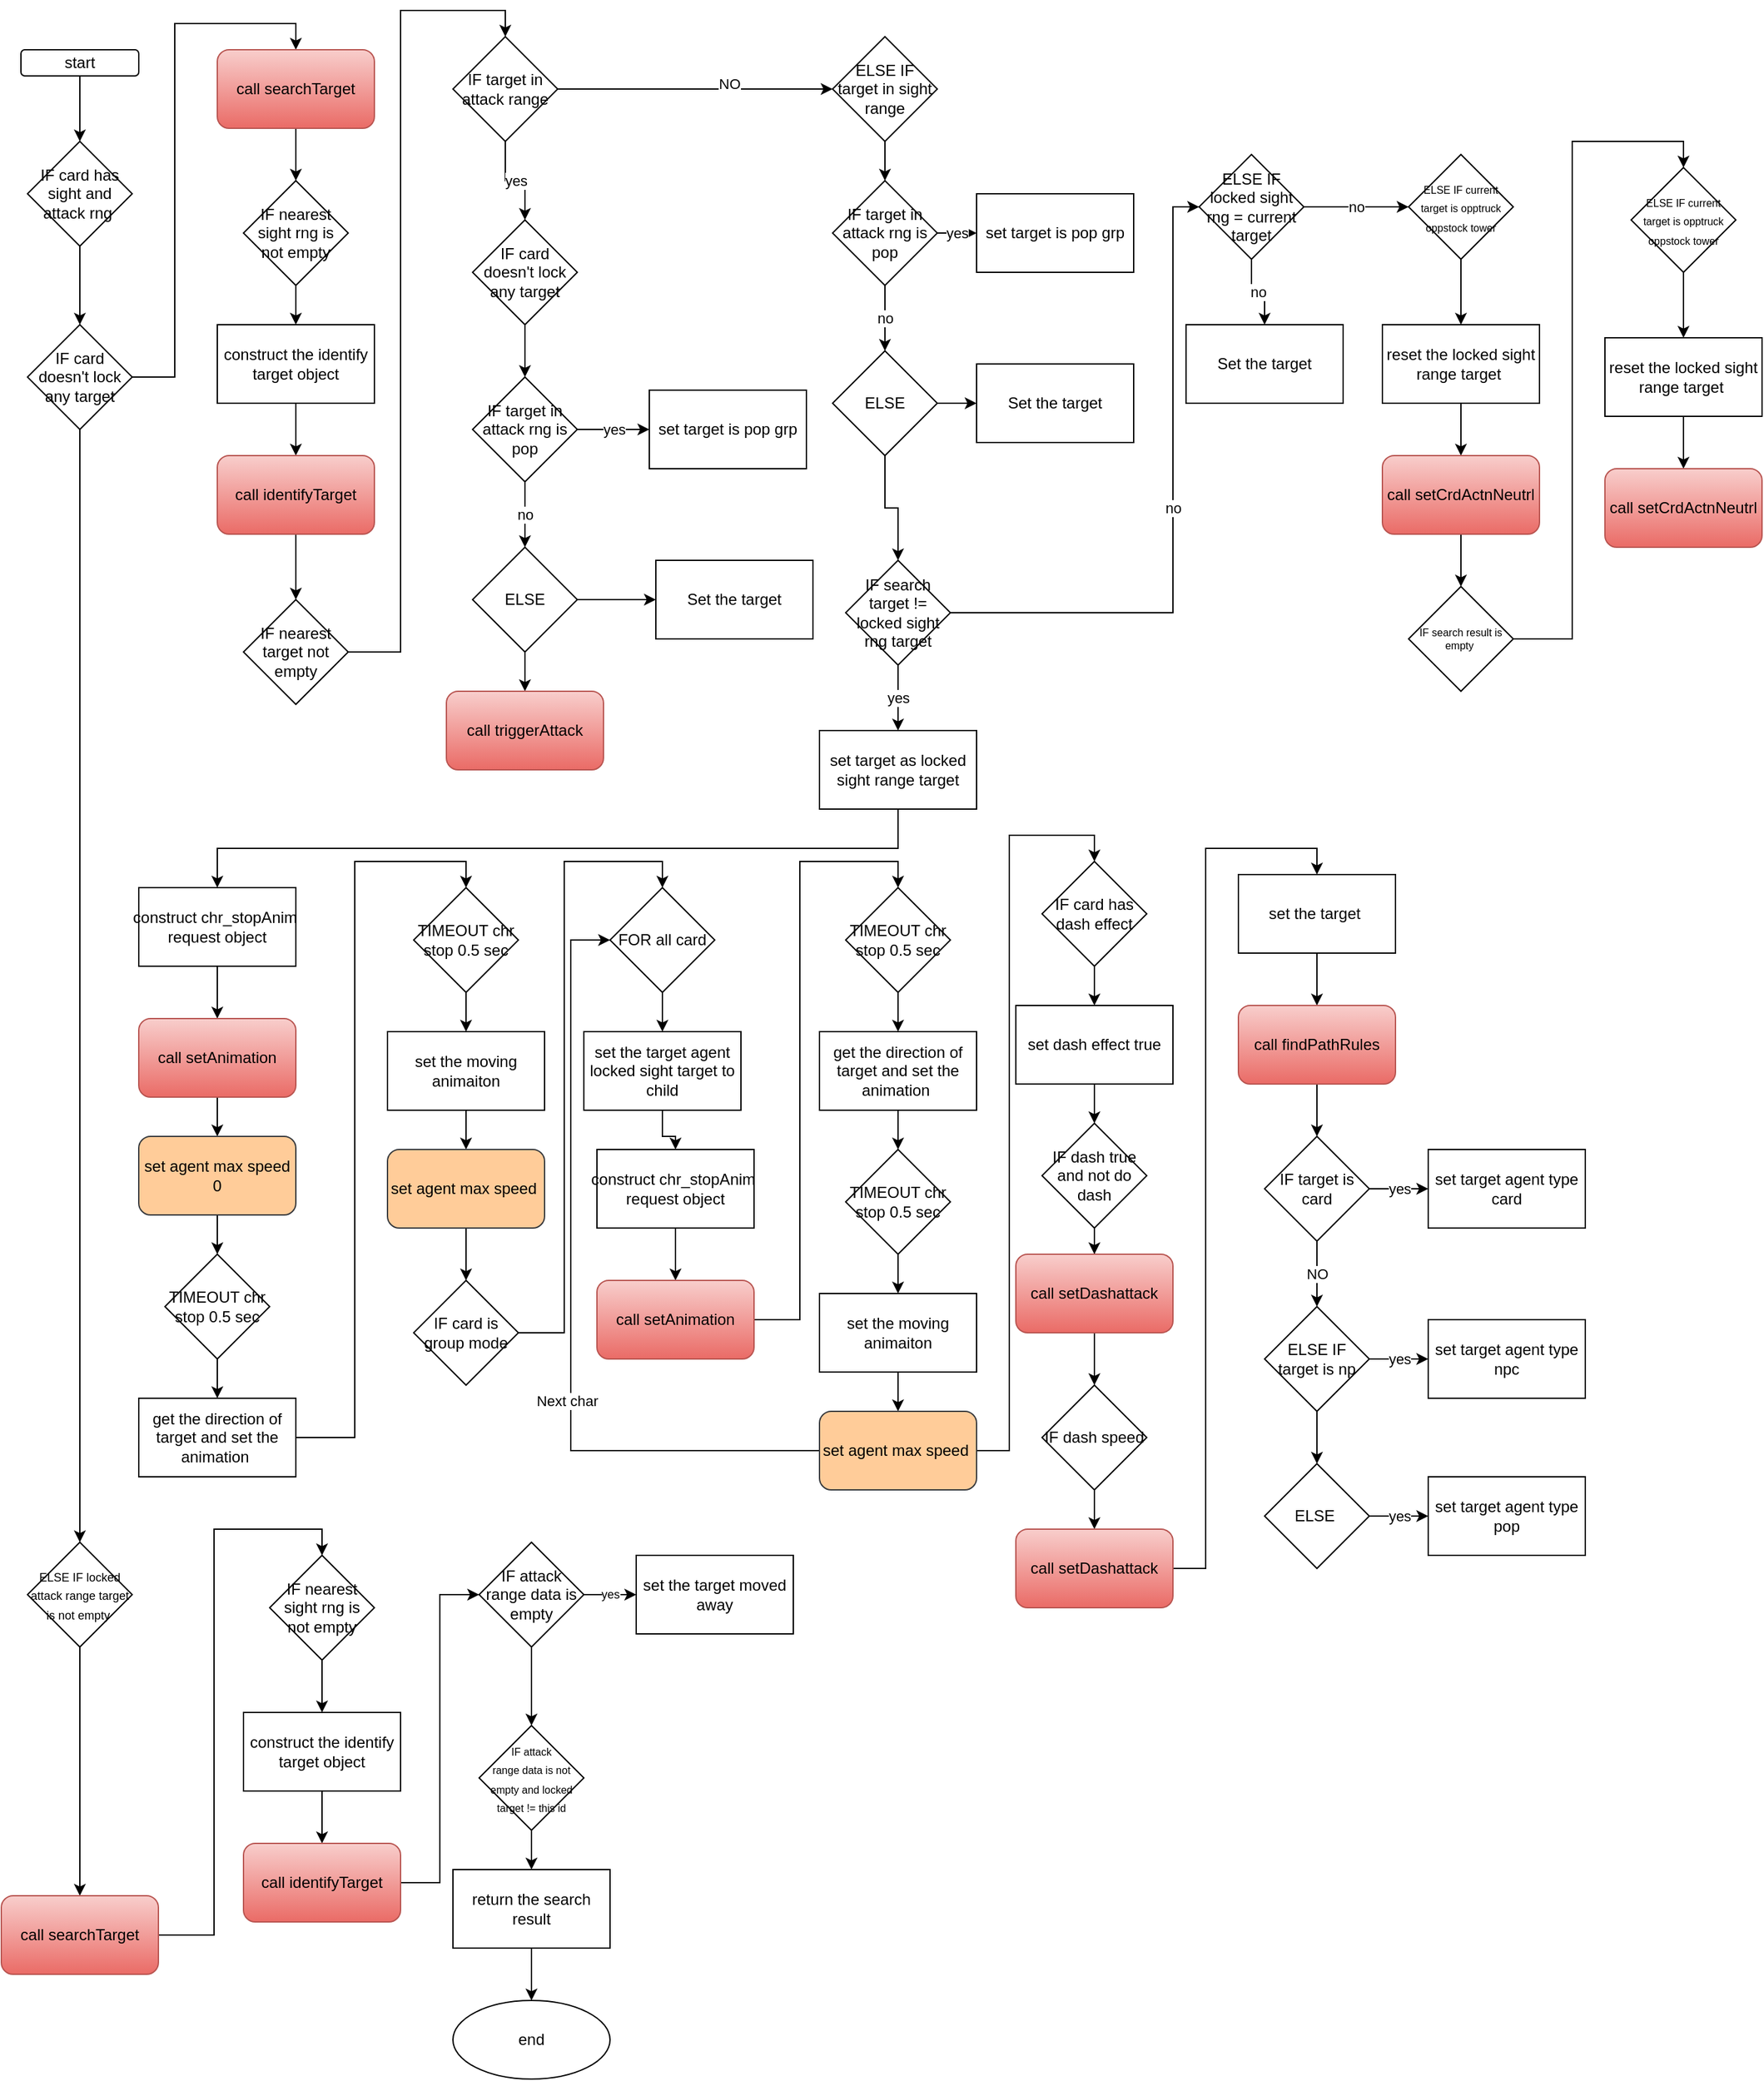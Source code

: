 <mxfile version="17.5.0" type="github">
  <diagram id="1RKU9HNqCACdmGvZMmP5" name="Page-1">
    <mxGraphModel dx="1038" dy="1679" grid="1" gridSize="10" guides="1" tooltips="1" connect="1" arrows="1" fold="1" page="1" pageScale="1" pageWidth="850" pageHeight="1100" math="0" shadow="0">
      <root>
        <mxCell id="0" />
        <mxCell id="1" parent="0" />
        <mxCell id="Ez-ZwfZhHMJORxGf13h--3" value="" style="edgeStyle=orthogonalEdgeStyle;rounded=0;orthogonalLoop=1;jettySize=auto;html=1;" edge="1" parent="1" source="Ez-ZwfZhHMJORxGf13h--1" target="Ez-ZwfZhHMJORxGf13h--2">
          <mxGeometry relative="1" as="geometry" />
        </mxCell>
        <mxCell id="Ez-ZwfZhHMJORxGf13h--1" value="start" style="rounded=1;whiteSpace=wrap;html=1;" vertex="1" parent="1">
          <mxGeometry x="80" y="30" width="90" height="20" as="geometry" />
        </mxCell>
        <mxCell id="Ez-ZwfZhHMJORxGf13h--5" value="" style="edgeStyle=orthogonalEdgeStyle;rounded=0;orthogonalLoop=1;jettySize=auto;html=1;" edge="1" parent="1" source="Ez-ZwfZhHMJORxGf13h--2" target="Ez-ZwfZhHMJORxGf13h--4">
          <mxGeometry relative="1" as="geometry" />
        </mxCell>
        <mxCell id="Ez-ZwfZhHMJORxGf13h--2" value="IF card has sight and attack rng&amp;nbsp;" style="rhombus;whiteSpace=wrap;html=1;" vertex="1" parent="1">
          <mxGeometry x="85" y="100" width="80" height="80" as="geometry" />
        </mxCell>
        <mxCell id="Ez-ZwfZhHMJORxGf13h--7" style="edgeStyle=orthogonalEdgeStyle;rounded=0;orthogonalLoop=1;jettySize=auto;html=1;entryX=0.5;entryY=0;entryDx=0;entryDy=0;" edge="1" parent="1" source="Ez-ZwfZhHMJORxGf13h--4" target="Ez-ZwfZhHMJORxGf13h--6">
          <mxGeometry relative="1" as="geometry" />
        </mxCell>
        <mxCell id="Ez-ZwfZhHMJORxGf13h--151" value="" style="edgeStyle=orthogonalEdgeStyle;rounded=0;orthogonalLoop=1;jettySize=auto;html=1;fontSize=8;" edge="1" parent="1" source="Ez-ZwfZhHMJORxGf13h--4" target="Ez-ZwfZhHMJORxGf13h--150">
          <mxGeometry relative="1" as="geometry" />
        </mxCell>
        <mxCell id="Ez-ZwfZhHMJORxGf13h--4" value="IF card doesn&#39;t lock any target&lt;span style=&quot;color: rgba(0 , 0 , 0 , 0) ; font-family: monospace ; font-size: 0px&quot;&gt;%3CmxGraphModel%3E%3Croot%3E%3CmxCell%20id%3D%220%22%2F%3E%3CmxCell%20id%3D%221%22%20parent%3D%220%22%2F%3E%3CmxCell%20id%3D%222%22%20value%3D%22call%26amp%3Bnbsp%3BsearchTarget%22%20style%3D%22rounded%3D1%3BwhiteSpace%3Dwrap%3Bhtml%3D1%3BfillColor%3D%23f8cecc%3BgradientColor%3D%23ea6b66%3BstrokeColor%3D%23b85450%3B%22%20vertex%3D%221%22%20parent%3D%221%22%3E%3CmxGeometry%20x%3D%2265%22%20y%3D%22290%22%20width%3D%22120%22%20height%3D%2260%22%20as%3D%22geometry%22%2F%3E%3C%2FmxCell%3E%3C%2Froot%3E%3C%2FmxGraphModel%3E&lt;/span&gt;" style="rhombus;whiteSpace=wrap;html=1;" vertex="1" parent="1">
          <mxGeometry x="85" y="240" width="80" height="80" as="geometry" />
        </mxCell>
        <mxCell id="Ez-ZwfZhHMJORxGf13h--9" value="" style="edgeStyle=orthogonalEdgeStyle;rounded=0;orthogonalLoop=1;jettySize=auto;html=1;" edge="1" parent="1" source="Ez-ZwfZhHMJORxGf13h--6" target="Ez-ZwfZhHMJORxGf13h--8">
          <mxGeometry relative="1" as="geometry" />
        </mxCell>
        <mxCell id="Ez-ZwfZhHMJORxGf13h--6" value="call&amp;nbsp;searchTarget" style="rounded=1;whiteSpace=wrap;html=1;fillColor=#f8cecc;gradientColor=#ea6b66;strokeColor=#b85450;" vertex="1" parent="1">
          <mxGeometry x="230" y="30" width="120" height="60" as="geometry" />
        </mxCell>
        <mxCell id="Ez-ZwfZhHMJORxGf13h--11" value="" style="edgeStyle=orthogonalEdgeStyle;rounded=0;orthogonalLoop=1;jettySize=auto;html=1;" edge="1" parent="1" source="Ez-ZwfZhHMJORxGf13h--8" target="Ez-ZwfZhHMJORxGf13h--10">
          <mxGeometry relative="1" as="geometry" />
        </mxCell>
        <mxCell id="Ez-ZwfZhHMJORxGf13h--8" value="IF nearest sight rng is not empty" style="rhombus;whiteSpace=wrap;html=1;" vertex="1" parent="1">
          <mxGeometry x="250" y="130" width="80" height="80" as="geometry" />
        </mxCell>
        <mxCell id="Ez-ZwfZhHMJORxGf13h--13" value="" style="edgeStyle=orthogonalEdgeStyle;rounded=0;orthogonalLoop=1;jettySize=auto;html=1;" edge="1" parent="1" source="Ez-ZwfZhHMJORxGf13h--10" target="Ez-ZwfZhHMJORxGf13h--12">
          <mxGeometry relative="1" as="geometry" />
        </mxCell>
        <mxCell id="Ez-ZwfZhHMJORxGf13h--10" value="construct the identify target object" style="whiteSpace=wrap;html=1;" vertex="1" parent="1">
          <mxGeometry x="230" y="240" width="120" height="60" as="geometry" />
        </mxCell>
        <mxCell id="Ez-ZwfZhHMJORxGf13h--15" value="" style="edgeStyle=orthogonalEdgeStyle;rounded=0;orthogonalLoop=1;jettySize=auto;html=1;" edge="1" parent="1" source="Ez-ZwfZhHMJORxGf13h--12" target="Ez-ZwfZhHMJORxGf13h--14">
          <mxGeometry relative="1" as="geometry" />
        </mxCell>
        <mxCell id="Ez-ZwfZhHMJORxGf13h--12" value="call&amp;nbsp;identifyTarget" style="rounded=1;whiteSpace=wrap;html=1;fillColor=#f8cecc;gradientColor=#ea6b66;strokeColor=#b85450;" vertex="1" parent="1">
          <mxGeometry x="230" y="340" width="120" height="60" as="geometry" />
        </mxCell>
        <mxCell id="Ez-ZwfZhHMJORxGf13h--17" value="" style="edgeStyle=orthogonalEdgeStyle;rounded=0;orthogonalLoop=1;jettySize=auto;html=1;entryX=0.5;entryY=0;entryDx=0;entryDy=0;" edge="1" parent="1" source="Ez-ZwfZhHMJORxGf13h--14" target="Ez-ZwfZhHMJORxGf13h--16">
          <mxGeometry relative="1" as="geometry" />
        </mxCell>
        <mxCell id="Ez-ZwfZhHMJORxGf13h--14" value="IF nearest target not empty" style="rhombus;whiteSpace=wrap;html=1;" vertex="1" parent="1">
          <mxGeometry x="250" y="450" width="80" height="80" as="geometry" />
        </mxCell>
        <mxCell id="Ez-ZwfZhHMJORxGf13h--19" value="yes" style="edgeStyle=orthogonalEdgeStyle;rounded=0;orthogonalLoop=1;jettySize=auto;html=1;" edge="1" parent="1" source="Ez-ZwfZhHMJORxGf13h--16" target="Ez-ZwfZhHMJORxGf13h--18">
          <mxGeometry relative="1" as="geometry" />
        </mxCell>
        <mxCell id="Ez-ZwfZhHMJORxGf13h--37" value="" style="edgeStyle=orthogonalEdgeStyle;rounded=0;orthogonalLoop=1;jettySize=auto;html=1;" edge="1" parent="1" source="Ez-ZwfZhHMJORxGf13h--16" target="Ez-ZwfZhHMJORxGf13h--36">
          <mxGeometry relative="1" as="geometry" />
        </mxCell>
        <mxCell id="Ez-ZwfZhHMJORxGf13h--38" value="NO" style="edgeLabel;html=1;align=center;verticalAlign=middle;resizable=0;points=[];" vertex="1" connectable="0" parent="Ez-ZwfZhHMJORxGf13h--37">
          <mxGeometry x="0.246" y="4" relative="1" as="geometry">
            <mxPoint as="offset" />
          </mxGeometry>
        </mxCell>
        <mxCell id="Ez-ZwfZhHMJORxGf13h--16" value="IF target in attack range" style="rhombus;whiteSpace=wrap;html=1;" vertex="1" parent="1">
          <mxGeometry x="410" y="20" width="80" height="80" as="geometry" />
        </mxCell>
        <mxCell id="Ez-ZwfZhHMJORxGf13h--21" value="" style="edgeStyle=orthogonalEdgeStyle;rounded=0;orthogonalLoop=1;jettySize=auto;html=1;" edge="1" parent="1" source="Ez-ZwfZhHMJORxGf13h--18" target="Ez-ZwfZhHMJORxGf13h--20">
          <mxGeometry relative="1" as="geometry" />
        </mxCell>
        <mxCell id="Ez-ZwfZhHMJORxGf13h--18" value="IF card doesn&#39;t lock any target" style="rhombus;whiteSpace=wrap;html=1;" vertex="1" parent="1">
          <mxGeometry x="425" y="160" width="80" height="80" as="geometry" />
        </mxCell>
        <mxCell id="Ez-ZwfZhHMJORxGf13h--23" value="yes" style="edgeStyle=orthogonalEdgeStyle;rounded=0;orthogonalLoop=1;jettySize=auto;html=1;" edge="1" parent="1" source="Ez-ZwfZhHMJORxGf13h--20" target="Ez-ZwfZhHMJORxGf13h--22">
          <mxGeometry relative="1" as="geometry" />
        </mxCell>
        <mxCell id="Ez-ZwfZhHMJORxGf13h--27" value="no" style="edgeStyle=orthogonalEdgeStyle;rounded=0;orthogonalLoop=1;jettySize=auto;html=1;" edge="1" parent="1" source="Ez-ZwfZhHMJORxGf13h--20" target="Ez-ZwfZhHMJORxGf13h--26">
          <mxGeometry relative="1" as="geometry" />
        </mxCell>
        <mxCell id="Ez-ZwfZhHMJORxGf13h--20" value="IF target in attack rng is pop" style="rhombus;whiteSpace=wrap;html=1;" vertex="1" parent="1">
          <mxGeometry x="425" y="280" width="80" height="80" as="geometry" />
        </mxCell>
        <mxCell id="Ez-ZwfZhHMJORxGf13h--22" value="set target is pop grp" style="whiteSpace=wrap;html=1;" vertex="1" parent="1">
          <mxGeometry x="560" y="290" width="120" height="60" as="geometry" />
        </mxCell>
        <mxCell id="Ez-ZwfZhHMJORxGf13h--29" value="" style="edgeStyle=orthogonalEdgeStyle;rounded=0;orthogonalLoop=1;jettySize=auto;html=1;" edge="1" parent="1" source="Ez-ZwfZhHMJORxGf13h--26" target="Ez-ZwfZhHMJORxGf13h--28">
          <mxGeometry relative="1" as="geometry" />
        </mxCell>
        <mxCell id="Ez-ZwfZhHMJORxGf13h--35" value="" style="edgeStyle=orthogonalEdgeStyle;rounded=0;orthogonalLoop=1;jettySize=auto;html=1;" edge="1" parent="1" source="Ez-ZwfZhHMJORxGf13h--26" target="Ez-ZwfZhHMJORxGf13h--34">
          <mxGeometry relative="1" as="geometry" />
        </mxCell>
        <mxCell id="Ez-ZwfZhHMJORxGf13h--26" value="ELSE" style="rhombus;whiteSpace=wrap;html=1;" vertex="1" parent="1">
          <mxGeometry x="425" y="410" width="80" height="80" as="geometry" />
        </mxCell>
        <mxCell id="Ez-ZwfZhHMJORxGf13h--28" value="Set the target" style="whiteSpace=wrap;html=1;" vertex="1" parent="1">
          <mxGeometry x="565" y="420" width="120" height="60" as="geometry" />
        </mxCell>
        <mxCell id="Ez-ZwfZhHMJORxGf13h--34" value="call triggerAttack" style="rounded=1;whiteSpace=wrap;html=1;fillColor=#f8cecc;gradientColor=#ea6b66;strokeColor=#b85450;" vertex="1" parent="1">
          <mxGeometry x="405" y="520" width="120" height="60" as="geometry" />
        </mxCell>
        <mxCell id="Ez-ZwfZhHMJORxGf13h--45" value="" style="edgeStyle=orthogonalEdgeStyle;rounded=0;orthogonalLoop=1;jettySize=auto;html=1;" edge="1" parent="1" source="Ez-ZwfZhHMJORxGf13h--36" target="Ez-ZwfZhHMJORxGf13h--41">
          <mxGeometry relative="1" as="geometry" />
        </mxCell>
        <mxCell id="Ez-ZwfZhHMJORxGf13h--36" value="ELSE IF target in sight range" style="rhombus;whiteSpace=wrap;html=1;" vertex="1" parent="1">
          <mxGeometry x="700" y="20" width="80" height="80" as="geometry" />
        </mxCell>
        <mxCell id="Ez-ZwfZhHMJORxGf13h--39" value="yes" style="edgeStyle=orthogonalEdgeStyle;rounded=0;orthogonalLoop=1;jettySize=auto;html=1;" edge="1" parent="1" source="Ez-ZwfZhHMJORxGf13h--41" target="Ez-ZwfZhHMJORxGf13h--42">
          <mxGeometry relative="1" as="geometry" />
        </mxCell>
        <mxCell id="Ez-ZwfZhHMJORxGf13h--40" value="no" style="edgeStyle=orthogonalEdgeStyle;rounded=0;orthogonalLoop=1;jettySize=auto;html=1;" edge="1" parent="1" source="Ez-ZwfZhHMJORxGf13h--41" target="Ez-ZwfZhHMJORxGf13h--43">
          <mxGeometry relative="1" as="geometry" />
        </mxCell>
        <mxCell id="Ez-ZwfZhHMJORxGf13h--41" value="IF target in attack rng is pop" style="rhombus;whiteSpace=wrap;html=1;" vertex="1" parent="1">
          <mxGeometry x="700" y="130" width="80" height="80" as="geometry" />
        </mxCell>
        <mxCell id="Ez-ZwfZhHMJORxGf13h--42" value="set target is pop grp" style="whiteSpace=wrap;html=1;" vertex="1" parent="1">
          <mxGeometry x="810" y="140" width="120" height="60" as="geometry" />
        </mxCell>
        <mxCell id="Ez-ZwfZhHMJORxGf13h--46" value="" style="edgeStyle=orthogonalEdgeStyle;rounded=0;orthogonalLoop=1;jettySize=auto;html=1;" edge="1" parent="1" source="Ez-ZwfZhHMJORxGf13h--43" target="Ez-ZwfZhHMJORxGf13h--44">
          <mxGeometry relative="1" as="geometry" />
        </mxCell>
        <mxCell id="Ez-ZwfZhHMJORxGf13h--48" value="" style="edgeStyle=orthogonalEdgeStyle;rounded=0;orthogonalLoop=1;jettySize=auto;html=1;" edge="1" parent="1" source="Ez-ZwfZhHMJORxGf13h--43" target="Ez-ZwfZhHMJORxGf13h--47">
          <mxGeometry relative="1" as="geometry" />
        </mxCell>
        <mxCell id="Ez-ZwfZhHMJORxGf13h--43" value="ELSE" style="rhombus;whiteSpace=wrap;html=1;" vertex="1" parent="1">
          <mxGeometry x="700" y="260" width="80" height="80" as="geometry" />
        </mxCell>
        <mxCell id="Ez-ZwfZhHMJORxGf13h--44" value="Set the target" style="whiteSpace=wrap;html=1;" vertex="1" parent="1">
          <mxGeometry x="810" y="270" width="120" height="60" as="geometry" />
        </mxCell>
        <mxCell id="Ez-ZwfZhHMJORxGf13h--50" value="yes" style="edgeStyle=orthogonalEdgeStyle;rounded=0;orthogonalLoop=1;jettySize=auto;html=1;" edge="1" parent="1" source="Ez-ZwfZhHMJORxGf13h--47" target="Ez-ZwfZhHMJORxGf13h--49">
          <mxGeometry relative="1" as="geometry" />
        </mxCell>
        <mxCell id="Ez-ZwfZhHMJORxGf13h--126" value="no" style="edgeStyle=orthogonalEdgeStyle;rounded=0;orthogonalLoop=1;jettySize=auto;html=1;" edge="1" parent="1" source="Ez-ZwfZhHMJORxGf13h--47" target="Ez-ZwfZhHMJORxGf13h--125">
          <mxGeometry relative="1" as="geometry">
            <Array as="points">
              <mxPoint x="960" y="460" />
              <mxPoint x="960" y="150" />
            </Array>
          </mxGeometry>
        </mxCell>
        <mxCell id="Ez-ZwfZhHMJORxGf13h--47" value="IF search target != locked sight rng target" style="rhombus;whiteSpace=wrap;html=1;" vertex="1" parent="1">
          <mxGeometry x="710" y="420" width="80" height="80" as="geometry" />
        </mxCell>
        <mxCell id="Ez-ZwfZhHMJORxGf13h--53" style="edgeStyle=orthogonalEdgeStyle;rounded=0;orthogonalLoop=1;jettySize=auto;html=1;entryX=0.5;entryY=0;entryDx=0;entryDy=0;" edge="1" parent="1" source="Ez-ZwfZhHMJORxGf13h--49" target="Ez-ZwfZhHMJORxGf13h--52">
          <mxGeometry relative="1" as="geometry">
            <Array as="points">
              <mxPoint x="750" y="640" />
              <mxPoint x="230" y="640" />
            </Array>
          </mxGeometry>
        </mxCell>
        <mxCell id="Ez-ZwfZhHMJORxGf13h--49" value="set target as locked sight range target" style="whiteSpace=wrap;html=1;" vertex="1" parent="1">
          <mxGeometry x="690" y="550" width="120" height="60" as="geometry" />
        </mxCell>
        <mxCell id="Ez-ZwfZhHMJORxGf13h--55" value="" style="edgeStyle=orthogonalEdgeStyle;rounded=0;orthogonalLoop=1;jettySize=auto;html=1;" edge="1" parent="1" source="Ez-ZwfZhHMJORxGf13h--52" target="Ez-ZwfZhHMJORxGf13h--54">
          <mxGeometry relative="1" as="geometry" />
        </mxCell>
        <mxCell id="Ez-ZwfZhHMJORxGf13h--52" value="construct&amp;nbsp;chr_stopAnim&amp;nbsp;&lt;br&gt;request object" style="rounded=0;whiteSpace=wrap;html=1;" vertex="1" parent="1">
          <mxGeometry x="170" y="670" width="120" height="60" as="geometry" />
        </mxCell>
        <mxCell id="Ez-ZwfZhHMJORxGf13h--57" value="" style="edgeStyle=orthogonalEdgeStyle;rounded=0;orthogonalLoop=1;jettySize=auto;html=1;" edge="1" parent="1" source="Ez-ZwfZhHMJORxGf13h--54" target="Ez-ZwfZhHMJORxGf13h--56">
          <mxGeometry relative="1" as="geometry" />
        </mxCell>
        <mxCell id="Ez-ZwfZhHMJORxGf13h--54" value="call setAnimation" style="rounded=1;whiteSpace=wrap;html=1;fillColor=#f8cecc;gradientColor=#ea6b66;strokeColor=#b85450;" vertex="1" parent="1">
          <mxGeometry x="170" y="770" width="120" height="60" as="geometry" />
        </mxCell>
        <mxCell id="Ez-ZwfZhHMJORxGf13h--60" value="" style="edgeStyle=orthogonalEdgeStyle;rounded=0;orthogonalLoop=1;jettySize=auto;html=1;" edge="1" parent="1" source="Ez-ZwfZhHMJORxGf13h--56" target="Ez-ZwfZhHMJORxGf13h--58">
          <mxGeometry relative="1" as="geometry" />
        </mxCell>
        <mxCell id="Ez-ZwfZhHMJORxGf13h--56" value="set agent max speed 0" style="rounded=1;whiteSpace=wrap;html=1;fillColor=#ffcc99;strokeColor=#36393d;" vertex="1" parent="1">
          <mxGeometry x="170" y="860" width="120" height="60" as="geometry" />
        </mxCell>
        <mxCell id="Ez-ZwfZhHMJORxGf13h--62" value="" style="edgeStyle=orthogonalEdgeStyle;rounded=0;orthogonalLoop=1;jettySize=auto;html=1;" edge="1" parent="1" source="Ez-ZwfZhHMJORxGf13h--58" target="Ez-ZwfZhHMJORxGf13h--61">
          <mxGeometry relative="1" as="geometry" />
        </mxCell>
        <mxCell id="Ez-ZwfZhHMJORxGf13h--58" value="TIMEOUT chr stop 0.5 sec" style="rhombus;whiteSpace=wrap;html=1;" vertex="1" parent="1">
          <mxGeometry x="190" y="950" width="80" height="80" as="geometry" />
        </mxCell>
        <mxCell id="Ez-ZwfZhHMJORxGf13h--66" style="edgeStyle=orthogonalEdgeStyle;rounded=0;orthogonalLoop=1;jettySize=auto;html=1;entryX=0.5;entryY=0;entryDx=0;entryDy=0;" edge="1" parent="1" source="Ez-ZwfZhHMJORxGf13h--61" target="Ez-ZwfZhHMJORxGf13h--64">
          <mxGeometry relative="1" as="geometry" />
        </mxCell>
        <mxCell id="Ez-ZwfZhHMJORxGf13h--61" value="get the direction of target and set the animation&amp;nbsp;" style="rounded=0;whiteSpace=wrap;html=1;" vertex="1" parent="1">
          <mxGeometry x="170" y="1060" width="120" height="60" as="geometry" />
        </mxCell>
        <mxCell id="Ez-ZwfZhHMJORxGf13h--69" value="" style="edgeStyle=orthogonalEdgeStyle;rounded=0;orthogonalLoop=1;jettySize=auto;html=1;" edge="1" parent="1" source="Ez-ZwfZhHMJORxGf13h--64" target="Ez-ZwfZhHMJORxGf13h--65">
          <mxGeometry relative="1" as="geometry" />
        </mxCell>
        <mxCell id="Ez-ZwfZhHMJORxGf13h--64" value="TIMEOUT chr stop 0.5 sec" style="rhombus;whiteSpace=wrap;html=1;" vertex="1" parent="1">
          <mxGeometry x="380" y="670" width="80" height="80" as="geometry" />
        </mxCell>
        <mxCell id="Ez-ZwfZhHMJORxGf13h--68" value="" style="edgeStyle=orthogonalEdgeStyle;rounded=0;orthogonalLoop=1;jettySize=auto;html=1;" edge="1" parent="1" source="Ez-ZwfZhHMJORxGf13h--65" target="Ez-ZwfZhHMJORxGf13h--67">
          <mxGeometry relative="1" as="geometry" />
        </mxCell>
        <mxCell id="Ez-ZwfZhHMJORxGf13h--65" value="set the moving animaiton" style="rounded=0;whiteSpace=wrap;html=1;" vertex="1" parent="1">
          <mxGeometry x="360" y="780" width="120" height="60" as="geometry" />
        </mxCell>
        <mxCell id="Ez-ZwfZhHMJORxGf13h--71" value="" style="edgeStyle=orthogonalEdgeStyle;rounded=0;orthogonalLoop=1;jettySize=auto;html=1;" edge="1" parent="1" source="Ez-ZwfZhHMJORxGf13h--67" target="Ez-ZwfZhHMJORxGf13h--70">
          <mxGeometry relative="1" as="geometry" />
        </mxCell>
        <mxCell id="Ez-ZwfZhHMJORxGf13h--67" value="set agent max speed&amp;nbsp;" style="rounded=1;whiteSpace=wrap;html=1;fillColor=#ffcc99;strokeColor=#36393d;" vertex="1" parent="1">
          <mxGeometry x="360" y="870" width="120" height="60" as="geometry" />
        </mxCell>
        <mxCell id="Ez-ZwfZhHMJORxGf13h--73" value="" style="edgeStyle=orthogonalEdgeStyle;rounded=0;orthogonalLoop=1;jettySize=auto;html=1;entryX=0.5;entryY=0;entryDx=0;entryDy=0;" edge="1" parent="1" source="Ez-ZwfZhHMJORxGf13h--70" target="Ez-ZwfZhHMJORxGf13h--72">
          <mxGeometry relative="1" as="geometry" />
        </mxCell>
        <mxCell id="Ez-ZwfZhHMJORxGf13h--70" value="IF card is group mode" style="rhombus;whiteSpace=wrap;html=1;" vertex="1" parent="1">
          <mxGeometry x="380" y="970" width="80" height="80" as="geometry" />
        </mxCell>
        <mxCell id="Ez-ZwfZhHMJORxGf13h--75" value="" style="edgeStyle=orthogonalEdgeStyle;rounded=0;orthogonalLoop=1;jettySize=auto;html=1;" edge="1" parent="1" source="Ez-ZwfZhHMJORxGf13h--72" target="Ez-ZwfZhHMJORxGf13h--74">
          <mxGeometry relative="1" as="geometry" />
        </mxCell>
        <mxCell id="Ez-ZwfZhHMJORxGf13h--72" value="FOR all card" style="rhombus;whiteSpace=wrap;html=1;" vertex="1" parent="1">
          <mxGeometry x="530" y="670" width="80" height="80" as="geometry" />
        </mxCell>
        <mxCell id="Ez-ZwfZhHMJORxGf13h--78" value="" style="edgeStyle=orthogonalEdgeStyle;rounded=0;orthogonalLoop=1;jettySize=auto;html=1;" edge="1" parent="1" source="Ez-ZwfZhHMJORxGf13h--74" target="Ez-ZwfZhHMJORxGf13h--76">
          <mxGeometry relative="1" as="geometry" />
        </mxCell>
        <mxCell id="Ez-ZwfZhHMJORxGf13h--74" value="set the target agent locked sight target to child" style="whiteSpace=wrap;html=1;" vertex="1" parent="1">
          <mxGeometry x="510" y="780" width="120" height="60" as="geometry" />
        </mxCell>
        <mxCell id="Ez-ZwfZhHMJORxGf13h--80" value="" style="edgeStyle=orthogonalEdgeStyle;rounded=0;orthogonalLoop=1;jettySize=auto;html=1;" edge="1" parent="1" source="Ez-ZwfZhHMJORxGf13h--76" target="Ez-ZwfZhHMJORxGf13h--77">
          <mxGeometry relative="1" as="geometry" />
        </mxCell>
        <mxCell id="Ez-ZwfZhHMJORxGf13h--76" value="construct&amp;nbsp;chr_stopAnim&amp;nbsp;&lt;br&gt;request object" style="rounded=0;whiteSpace=wrap;html=1;" vertex="1" parent="1">
          <mxGeometry x="520" y="870" width="120" height="60" as="geometry" />
        </mxCell>
        <mxCell id="Ez-ZwfZhHMJORxGf13h--85" style="edgeStyle=orthogonalEdgeStyle;rounded=0;orthogonalLoop=1;jettySize=auto;html=1;entryX=0.5;entryY=0;entryDx=0;entryDy=0;" edge="1" parent="1" source="Ez-ZwfZhHMJORxGf13h--77" target="Ez-ZwfZhHMJORxGf13h--83">
          <mxGeometry relative="1" as="geometry" />
        </mxCell>
        <mxCell id="Ez-ZwfZhHMJORxGf13h--77" value="call setAnimation" style="rounded=1;whiteSpace=wrap;html=1;fillColor=#f8cecc;gradientColor=#ea6b66;strokeColor=#b85450;" vertex="1" parent="1">
          <mxGeometry x="520" y="970" width="120" height="60" as="geometry" />
        </mxCell>
        <mxCell id="Ez-ZwfZhHMJORxGf13h--86" value="" style="edgeStyle=orthogonalEdgeStyle;rounded=0;orthogonalLoop=1;jettySize=auto;html=1;" edge="1" parent="1" source="Ez-ZwfZhHMJORxGf13h--83" target="Ez-ZwfZhHMJORxGf13h--84">
          <mxGeometry relative="1" as="geometry" />
        </mxCell>
        <mxCell id="Ez-ZwfZhHMJORxGf13h--83" value="TIMEOUT chr stop 0.5 sec" style="rhombus;whiteSpace=wrap;html=1;" vertex="1" parent="1">
          <mxGeometry x="710" y="670" width="80" height="80" as="geometry" />
        </mxCell>
        <mxCell id="Ez-ZwfZhHMJORxGf13h--91" value="" style="edgeStyle=orthogonalEdgeStyle;rounded=0;orthogonalLoop=1;jettySize=auto;html=1;" edge="1" parent="1" source="Ez-ZwfZhHMJORxGf13h--84" target="Ez-ZwfZhHMJORxGf13h--88">
          <mxGeometry relative="1" as="geometry" />
        </mxCell>
        <mxCell id="Ez-ZwfZhHMJORxGf13h--84" value="get the direction of target and set the animation&amp;nbsp;" style="rounded=0;whiteSpace=wrap;html=1;" vertex="1" parent="1">
          <mxGeometry x="690" y="780" width="120" height="60" as="geometry" />
        </mxCell>
        <mxCell id="Ez-ZwfZhHMJORxGf13h--92" value="" style="edgeStyle=orthogonalEdgeStyle;rounded=0;orthogonalLoop=1;jettySize=auto;html=1;" edge="1" parent="1" source="Ez-ZwfZhHMJORxGf13h--88" target="Ez-ZwfZhHMJORxGf13h--89">
          <mxGeometry relative="1" as="geometry" />
        </mxCell>
        <mxCell id="Ez-ZwfZhHMJORxGf13h--88" value="TIMEOUT chr stop 0.5 sec" style="rhombus;whiteSpace=wrap;html=1;" vertex="1" parent="1">
          <mxGeometry x="710" y="870" width="80" height="80" as="geometry" />
        </mxCell>
        <mxCell id="Ez-ZwfZhHMJORxGf13h--94" value="" style="edgeStyle=orthogonalEdgeStyle;rounded=0;orthogonalLoop=1;jettySize=auto;html=1;" edge="1" parent="1" source="Ez-ZwfZhHMJORxGf13h--89" target="Ez-ZwfZhHMJORxGf13h--90">
          <mxGeometry relative="1" as="geometry" />
        </mxCell>
        <mxCell id="Ez-ZwfZhHMJORxGf13h--89" value="set the moving animaiton" style="rounded=0;whiteSpace=wrap;html=1;" vertex="1" parent="1">
          <mxGeometry x="690" y="980" width="120" height="60" as="geometry" />
        </mxCell>
        <mxCell id="Ez-ZwfZhHMJORxGf13h--95" style="edgeStyle=orthogonalEdgeStyle;rounded=0;orthogonalLoop=1;jettySize=auto;html=1;entryX=0;entryY=0.5;entryDx=0;entryDy=0;" edge="1" parent="1" source="Ez-ZwfZhHMJORxGf13h--90" target="Ez-ZwfZhHMJORxGf13h--72">
          <mxGeometry relative="1" as="geometry">
            <Array as="points">
              <mxPoint x="500" y="1100" />
              <mxPoint x="500" y="710" />
            </Array>
          </mxGeometry>
        </mxCell>
        <mxCell id="Ez-ZwfZhHMJORxGf13h--96" value="Next char" style="edgeLabel;html=1;align=center;verticalAlign=middle;resizable=0;points=[];" vertex="1" connectable="0" parent="Ez-ZwfZhHMJORxGf13h--95">
          <mxGeometry x="-0.252" y="3" relative="1" as="geometry">
            <mxPoint as="offset" />
          </mxGeometry>
        </mxCell>
        <mxCell id="Ez-ZwfZhHMJORxGf13h--98" style="edgeStyle=orthogonalEdgeStyle;rounded=0;orthogonalLoop=1;jettySize=auto;html=1;entryX=0.5;entryY=0;entryDx=0;entryDy=0;" edge="1" parent="1" source="Ez-ZwfZhHMJORxGf13h--90" target="Ez-ZwfZhHMJORxGf13h--97">
          <mxGeometry relative="1" as="geometry" />
        </mxCell>
        <mxCell id="Ez-ZwfZhHMJORxGf13h--90" value="set agent max speed&amp;nbsp;" style="rounded=1;whiteSpace=wrap;html=1;fillColor=#ffcc99;strokeColor=#36393d;" vertex="1" parent="1">
          <mxGeometry x="690" y="1070" width="120" height="60" as="geometry" />
        </mxCell>
        <mxCell id="Ez-ZwfZhHMJORxGf13h--100" value="" style="edgeStyle=orthogonalEdgeStyle;rounded=0;orthogonalLoop=1;jettySize=auto;html=1;" edge="1" parent="1" source="Ez-ZwfZhHMJORxGf13h--97" target="Ez-ZwfZhHMJORxGf13h--99">
          <mxGeometry relative="1" as="geometry" />
        </mxCell>
        <mxCell id="Ez-ZwfZhHMJORxGf13h--97" value="IF card has dash effect" style="rhombus;whiteSpace=wrap;html=1;" vertex="1" parent="1">
          <mxGeometry x="860" y="650" width="80" height="80" as="geometry" />
        </mxCell>
        <mxCell id="Ez-ZwfZhHMJORxGf13h--102" value="" style="edgeStyle=orthogonalEdgeStyle;rounded=0;orthogonalLoop=1;jettySize=auto;html=1;" edge="1" parent="1" source="Ez-ZwfZhHMJORxGf13h--99" target="Ez-ZwfZhHMJORxGf13h--101">
          <mxGeometry relative="1" as="geometry" />
        </mxCell>
        <mxCell id="Ez-ZwfZhHMJORxGf13h--99" value="set dash effect true" style="whiteSpace=wrap;html=1;" vertex="1" parent="1">
          <mxGeometry x="840" y="760" width="120" height="60" as="geometry" />
        </mxCell>
        <mxCell id="Ez-ZwfZhHMJORxGf13h--104" value="" style="edgeStyle=orthogonalEdgeStyle;rounded=0;orthogonalLoop=1;jettySize=auto;html=1;" edge="1" parent="1" source="Ez-ZwfZhHMJORxGf13h--101" target="Ez-ZwfZhHMJORxGf13h--103">
          <mxGeometry relative="1" as="geometry" />
        </mxCell>
        <mxCell id="Ez-ZwfZhHMJORxGf13h--101" value="IF dash true and not do dash" style="rhombus;whiteSpace=wrap;html=1;" vertex="1" parent="1">
          <mxGeometry x="860" y="850" width="80" height="80" as="geometry" />
        </mxCell>
        <mxCell id="Ez-ZwfZhHMJORxGf13h--106" value="" style="edgeStyle=orthogonalEdgeStyle;rounded=0;orthogonalLoop=1;jettySize=auto;html=1;" edge="1" parent="1" source="Ez-ZwfZhHMJORxGf13h--103" target="Ez-ZwfZhHMJORxGf13h--105">
          <mxGeometry relative="1" as="geometry" />
        </mxCell>
        <mxCell id="Ez-ZwfZhHMJORxGf13h--103" value="call setDashattack" style="rounded=1;whiteSpace=wrap;html=1;fillColor=#f8cecc;gradientColor=#ea6b66;strokeColor=#b85450;" vertex="1" parent="1">
          <mxGeometry x="840" y="950" width="120" height="60" as="geometry" />
        </mxCell>
        <mxCell id="Ez-ZwfZhHMJORxGf13h--108" value="" style="edgeStyle=orthogonalEdgeStyle;rounded=0;orthogonalLoop=1;jettySize=auto;html=1;" edge="1" parent="1" source="Ez-ZwfZhHMJORxGf13h--105" target="Ez-ZwfZhHMJORxGf13h--107">
          <mxGeometry relative="1" as="geometry" />
        </mxCell>
        <mxCell id="Ez-ZwfZhHMJORxGf13h--105" value="IF dash speed" style="rhombus;whiteSpace=wrap;html=1;" vertex="1" parent="1">
          <mxGeometry x="860" y="1050" width="80" height="80" as="geometry" />
        </mxCell>
        <mxCell id="Ez-ZwfZhHMJORxGf13h--110" style="edgeStyle=orthogonalEdgeStyle;rounded=0;orthogonalLoop=1;jettySize=auto;html=1;entryX=0.5;entryY=0;entryDx=0;entryDy=0;" edge="1" parent="1" source="Ez-ZwfZhHMJORxGf13h--107" target="Ez-ZwfZhHMJORxGf13h--109">
          <mxGeometry relative="1" as="geometry" />
        </mxCell>
        <mxCell id="Ez-ZwfZhHMJORxGf13h--107" value="call setDashattack" style="rounded=1;whiteSpace=wrap;html=1;fillColor=#f8cecc;gradientColor=#ea6b66;strokeColor=#b85450;" vertex="1" parent="1">
          <mxGeometry x="840" y="1160" width="120" height="60" as="geometry" />
        </mxCell>
        <mxCell id="Ez-ZwfZhHMJORxGf13h--112" value="" style="edgeStyle=orthogonalEdgeStyle;rounded=0;orthogonalLoop=1;jettySize=auto;html=1;" edge="1" parent="1" source="Ez-ZwfZhHMJORxGf13h--109" target="Ez-ZwfZhHMJORxGf13h--111">
          <mxGeometry relative="1" as="geometry" />
        </mxCell>
        <mxCell id="Ez-ZwfZhHMJORxGf13h--109" value="set the target&amp;nbsp;" style="rounded=0;whiteSpace=wrap;html=1;" vertex="1" parent="1">
          <mxGeometry x="1010" y="660" width="120" height="60" as="geometry" />
        </mxCell>
        <mxCell id="Ez-ZwfZhHMJORxGf13h--114" value="" style="edgeStyle=orthogonalEdgeStyle;rounded=0;orthogonalLoop=1;jettySize=auto;html=1;" edge="1" parent="1" source="Ez-ZwfZhHMJORxGf13h--111" target="Ez-ZwfZhHMJORxGf13h--113">
          <mxGeometry relative="1" as="geometry" />
        </mxCell>
        <mxCell id="Ez-ZwfZhHMJORxGf13h--111" value="call findPathRules" style="rounded=1;whiteSpace=wrap;html=1;fillColor=#f8cecc;gradientColor=#ea6b66;strokeColor=#b85450;" vertex="1" parent="1">
          <mxGeometry x="1010" y="760" width="120" height="60" as="geometry" />
        </mxCell>
        <mxCell id="Ez-ZwfZhHMJORxGf13h--116" value="yes" style="edgeStyle=orthogonalEdgeStyle;rounded=0;orthogonalLoop=1;jettySize=auto;html=1;" edge="1" parent="1" source="Ez-ZwfZhHMJORxGf13h--113" target="Ez-ZwfZhHMJORxGf13h--115">
          <mxGeometry relative="1" as="geometry">
            <Array as="points">
              <mxPoint x="1130" y="900" />
              <mxPoint x="1130" y="900" />
            </Array>
          </mxGeometry>
        </mxCell>
        <mxCell id="Ez-ZwfZhHMJORxGf13h--118" value="NO" style="edgeStyle=orthogonalEdgeStyle;rounded=0;orthogonalLoop=1;jettySize=auto;html=1;" edge="1" parent="1" source="Ez-ZwfZhHMJORxGf13h--113" target="Ez-ZwfZhHMJORxGf13h--117">
          <mxGeometry relative="1" as="geometry" />
        </mxCell>
        <mxCell id="Ez-ZwfZhHMJORxGf13h--113" value="IF target is card" style="rhombus;whiteSpace=wrap;html=1;" vertex="1" parent="1">
          <mxGeometry x="1030" y="860" width="80" height="80" as="geometry" />
        </mxCell>
        <mxCell id="Ez-ZwfZhHMJORxGf13h--115" value="set target agent type card" style="whiteSpace=wrap;html=1;" vertex="1" parent="1">
          <mxGeometry x="1155" y="870" width="120" height="60" as="geometry" />
        </mxCell>
        <mxCell id="Ez-ZwfZhHMJORxGf13h--120" value="yes" style="edgeStyle=orthogonalEdgeStyle;rounded=0;orthogonalLoop=1;jettySize=auto;html=1;" edge="1" parent="1" source="Ez-ZwfZhHMJORxGf13h--117" target="Ez-ZwfZhHMJORxGf13h--119">
          <mxGeometry relative="1" as="geometry" />
        </mxCell>
        <mxCell id="Ez-ZwfZhHMJORxGf13h--124" value="" style="edgeStyle=orthogonalEdgeStyle;rounded=0;orthogonalLoop=1;jettySize=auto;html=1;" edge="1" parent="1" source="Ez-ZwfZhHMJORxGf13h--117" target="Ez-ZwfZhHMJORxGf13h--122">
          <mxGeometry relative="1" as="geometry" />
        </mxCell>
        <mxCell id="Ez-ZwfZhHMJORxGf13h--117" value="ELSE IF target is np" style="rhombus;whiteSpace=wrap;html=1;" vertex="1" parent="1">
          <mxGeometry x="1030" y="990" width="80" height="80" as="geometry" />
        </mxCell>
        <mxCell id="Ez-ZwfZhHMJORxGf13h--119" value="set target agent type npc" style="whiteSpace=wrap;html=1;" vertex="1" parent="1">
          <mxGeometry x="1155" y="1000" width="120" height="60" as="geometry" />
        </mxCell>
        <mxCell id="Ez-ZwfZhHMJORxGf13h--121" value="yes" style="edgeStyle=orthogonalEdgeStyle;rounded=0;orthogonalLoop=1;jettySize=auto;html=1;" edge="1" parent="1" source="Ez-ZwfZhHMJORxGf13h--122" target="Ez-ZwfZhHMJORxGf13h--123">
          <mxGeometry relative="1" as="geometry" />
        </mxCell>
        <mxCell id="Ez-ZwfZhHMJORxGf13h--122" value="ELSE&amp;nbsp;" style="rhombus;whiteSpace=wrap;html=1;" vertex="1" parent="1">
          <mxGeometry x="1030" y="1110" width="80" height="80" as="geometry" />
        </mxCell>
        <mxCell id="Ez-ZwfZhHMJORxGf13h--123" value="set target agent type pop" style="whiteSpace=wrap;html=1;" vertex="1" parent="1">
          <mxGeometry x="1155" y="1120" width="120" height="60" as="geometry" />
        </mxCell>
        <mxCell id="Ez-ZwfZhHMJORxGf13h--128" value="no" style="edgeStyle=orthogonalEdgeStyle;rounded=0;orthogonalLoop=1;jettySize=auto;html=1;" edge="1" parent="1" source="Ez-ZwfZhHMJORxGf13h--125" target="Ez-ZwfZhHMJORxGf13h--127">
          <mxGeometry relative="1" as="geometry" />
        </mxCell>
        <mxCell id="Ez-ZwfZhHMJORxGf13h--130" value="no" style="edgeStyle=orthogonalEdgeStyle;rounded=0;orthogonalLoop=1;jettySize=auto;html=1;" edge="1" parent="1" source="Ez-ZwfZhHMJORxGf13h--125" target="Ez-ZwfZhHMJORxGf13h--129">
          <mxGeometry relative="1" as="geometry" />
        </mxCell>
        <mxCell id="Ez-ZwfZhHMJORxGf13h--125" value="ELSE IF locked sight rng = current target" style="rhombus;whiteSpace=wrap;html=1;" vertex="1" parent="1">
          <mxGeometry x="980" y="110" width="80" height="80" as="geometry" />
        </mxCell>
        <mxCell id="Ez-ZwfZhHMJORxGf13h--127" value="Set the target" style="whiteSpace=wrap;html=1;" vertex="1" parent="1">
          <mxGeometry x="970" y="240" width="120" height="60" as="geometry" />
        </mxCell>
        <mxCell id="Ez-ZwfZhHMJORxGf13h--133" value="" style="edgeStyle=orthogonalEdgeStyle;rounded=0;orthogonalLoop=1;jettySize=auto;html=1;fontSize=8;" edge="1" parent="1" source="Ez-ZwfZhHMJORxGf13h--129" target="Ez-ZwfZhHMJORxGf13h--132">
          <mxGeometry relative="1" as="geometry" />
        </mxCell>
        <mxCell id="Ez-ZwfZhHMJORxGf13h--129" value="&lt;font style=&quot;font-size: 8px&quot;&gt;ELSE IF current target is opptruck oppstock tower&lt;/font&gt;" style="rhombus;whiteSpace=wrap;html=1;" vertex="1" parent="1">
          <mxGeometry x="1140" y="110" width="80" height="80" as="geometry" />
        </mxCell>
        <mxCell id="Ez-ZwfZhHMJORxGf13h--135" value="" style="edgeStyle=orthogonalEdgeStyle;rounded=0;orthogonalLoop=1;jettySize=auto;html=1;fontSize=8;" edge="1" parent="1" source="Ez-ZwfZhHMJORxGf13h--132" target="Ez-ZwfZhHMJORxGf13h--134">
          <mxGeometry relative="1" as="geometry" />
        </mxCell>
        <mxCell id="Ez-ZwfZhHMJORxGf13h--132" value="reset the locked sight range target&amp;nbsp;" style="whiteSpace=wrap;html=1;" vertex="1" parent="1">
          <mxGeometry x="1120" y="240" width="120" height="60" as="geometry" />
        </mxCell>
        <mxCell id="Ez-ZwfZhHMJORxGf13h--137" value="" style="edgeStyle=orthogonalEdgeStyle;rounded=0;orthogonalLoop=1;jettySize=auto;html=1;fontSize=8;" edge="1" parent="1" source="Ez-ZwfZhHMJORxGf13h--134" target="Ez-ZwfZhHMJORxGf13h--136">
          <mxGeometry relative="1" as="geometry" />
        </mxCell>
        <mxCell id="Ez-ZwfZhHMJORxGf13h--134" value="call&amp;nbsp;setCrdActnNeutrl" style="rounded=1;whiteSpace=wrap;html=1;fillColor=#f8cecc;gradientColor=#ea6b66;strokeColor=#b85450;" vertex="1" parent="1">
          <mxGeometry x="1120" y="340" width="120" height="60" as="geometry" />
        </mxCell>
        <mxCell id="Ez-ZwfZhHMJORxGf13h--147" style="edgeStyle=orthogonalEdgeStyle;rounded=0;orthogonalLoop=1;jettySize=auto;html=1;entryX=0.5;entryY=0;entryDx=0;entryDy=0;fontSize=8;" edge="1" parent="1" source="Ez-ZwfZhHMJORxGf13h--136" target="Ez-ZwfZhHMJORxGf13h--144">
          <mxGeometry relative="1" as="geometry" />
        </mxCell>
        <mxCell id="Ez-ZwfZhHMJORxGf13h--136" value="IF search result is empty&amp;nbsp;" style="rhombus;whiteSpace=wrap;html=1;fontSize=8;" vertex="1" parent="1">
          <mxGeometry x="1140" y="440" width="80" height="80" as="geometry" />
        </mxCell>
        <mxCell id="Ez-ZwfZhHMJORxGf13h--148" value="" style="edgeStyle=orthogonalEdgeStyle;rounded=0;orthogonalLoop=1;jettySize=auto;html=1;fontSize=8;" edge="1" parent="1" source="Ez-ZwfZhHMJORxGf13h--144" target="Ez-ZwfZhHMJORxGf13h--145">
          <mxGeometry relative="1" as="geometry" />
        </mxCell>
        <mxCell id="Ez-ZwfZhHMJORxGf13h--144" value="&lt;font style=&quot;font-size: 8px&quot;&gt;ELSE IF current target is opptruck oppstock tower&lt;/font&gt;" style="rhombus;whiteSpace=wrap;html=1;" vertex="1" parent="1">
          <mxGeometry x="1310" y="120" width="80" height="80" as="geometry" />
        </mxCell>
        <mxCell id="Ez-ZwfZhHMJORxGf13h--149" value="" style="edgeStyle=orthogonalEdgeStyle;rounded=0;orthogonalLoop=1;jettySize=auto;html=1;fontSize=8;" edge="1" parent="1" source="Ez-ZwfZhHMJORxGf13h--145" target="Ez-ZwfZhHMJORxGf13h--146">
          <mxGeometry relative="1" as="geometry" />
        </mxCell>
        <mxCell id="Ez-ZwfZhHMJORxGf13h--145" value="reset the locked sight range target&amp;nbsp;" style="whiteSpace=wrap;html=1;" vertex="1" parent="1">
          <mxGeometry x="1290" y="250" width="120" height="60" as="geometry" />
        </mxCell>
        <mxCell id="Ez-ZwfZhHMJORxGf13h--146" value="call&amp;nbsp;setCrdActnNeutrl" style="rounded=1;whiteSpace=wrap;html=1;fillColor=#f8cecc;gradientColor=#ea6b66;strokeColor=#b85450;" vertex="1" parent="1">
          <mxGeometry x="1290" y="350" width="120" height="60" as="geometry" />
        </mxCell>
        <mxCell id="Ez-ZwfZhHMJORxGf13h--153" value="" style="edgeStyle=orthogonalEdgeStyle;rounded=0;orthogonalLoop=1;jettySize=auto;html=1;fontSize=9;" edge="1" parent="1" source="Ez-ZwfZhHMJORxGf13h--150" target="Ez-ZwfZhHMJORxGf13h--152">
          <mxGeometry relative="1" as="geometry" />
        </mxCell>
        <mxCell id="Ez-ZwfZhHMJORxGf13h--150" value="&lt;font style=&quot;font-size: 9px&quot;&gt;ELSE IF locked attack range target is not empty&amp;nbsp;&lt;/font&gt;" style="rhombus;whiteSpace=wrap;html=1;" vertex="1" parent="1">
          <mxGeometry x="85" y="1170" width="80" height="80" as="geometry" />
        </mxCell>
        <mxCell id="Ez-ZwfZhHMJORxGf13h--155" style="edgeStyle=orthogonalEdgeStyle;rounded=0;orthogonalLoop=1;jettySize=auto;html=1;entryX=0.5;entryY=0;entryDx=0;entryDy=0;fontSize=9;" edge="1" parent="1" source="Ez-ZwfZhHMJORxGf13h--152" target="Ez-ZwfZhHMJORxGf13h--154">
          <mxGeometry relative="1" as="geometry" />
        </mxCell>
        <mxCell id="Ez-ZwfZhHMJORxGf13h--152" value="call&amp;nbsp;searchTarget" style="rounded=1;whiteSpace=wrap;html=1;fillColor=#f8cecc;gradientColor=#ea6b66;strokeColor=#b85450;" vertex="1" parent="1">
          <mxGeometry x="65" y="1440" width="120" height="60" as="geometry" />
        </mxCell>
        <mxCell id="Ez-ZwfZhHMJORxGf13h--159" value="" style="edgeStyle=orthogonalEdgeStyle;rounded=0;orthogonalLoop=1;jettySize=auto;html=1;fontSize=9;" edge="1" parent="1" source="Ez-ZwfZhHMJORxGf13h--154" target="Ez-ZwfZhHMJORxGf13h--156">
          <mxGeometry relative="1" as="geometry" />
        </mxCell>
        <mxCell id="Ez-ZwfZhHMJORxGf13h--154" value="IF nearest sight rng is not empty" style="rhombus;whiteSpace=wrap;html=1;" vertex="1" parent="1">
          <mxGeometry x="270" y="1180" width="80" height="80" as="geometry" />
        </mxCell>
        <mxCell id="Ez-ZwfZhHMJORxGf13h--160" value="" style="edgeStyle=orthogonalEdgeStyle;rounded=0;orthogonalLoop=1;jettySize=auto;html=1;fontSize=9;" edge="1" parent="1" source="Ez-ZwfZhHMJORxGf13h--156" target="Ez-ZwfZhHMJORxGf13h--157">
          <mxGeometry relative="1" as="geometry" />
        </mxCell>
        <mxCell id="Ez-ZwfZhHMJORxGf13h--156" value="construct the identify target object" style="whiteSpace=wrap;html=1;" vertex="1" parent="1">
          <mxGeometry x="250" y="1300" width="120" height="60" as="geometry" />
        </mxCell>
        <mxCell id="Ez-ZwfZhHMJORxGf13h--161" value="" style="edgeStyle=orthogonalEdgeStyle;rounded=0;orthogonalLoop=1;jettySize=auto;html=1;fontSize=9;" edge="1" parent="1" source="Ez-ZwfZhHMJORxGf13h--157" target="Ez-ZwfZhHMJORxGf13h--158">
          <mxGeometry relative="1" as="geometry">
            <Array as="points">
              <mxPoint x="400" y="1430" />
              <mxPoint x="400" y="1210" />
            </Array>
          </mxGeometry>
        </mxCell>
        <mxCell id="Ez-ZwfZhHMJORxGf13h--157" value="call&amp;nbsp;identifyTarget" style="rounded=1;whiteSpace=wrap;html=1;fillColor=#f8cecc;gradientColor=#ea6b66;strokeColor=#b85450;" vertex="1" parent="1">
          <mxGeometry x="250" y="1400" width="120" height="60" as="geometry" />
        </mxCell>
        <mxCell id="Ez-ZwfZhHMJORxGf13h--163" value="yes" style="edgeStyle=orthogonalEdgeStyle;rounded=0;orthogonalLoop=1;jettySize=auto;html=1;fontSize=9;" edge="1" parent="1" source="Ez-ZwfZhHMJORxGf13h--158" target="Ez-ZwfZhHMJORxGf13h--162">
          <mxGeometry relative="1" as="geometry" />
        </mxCell>
        <mxCell id="Ez-ZwfZhHMJORxGf13h--165" value="" style="edgeStyle=orthogonalEdgeStyle;rounded=0;orthogonalLoop=1;jettySize=auto;html=1;fontSize=9;" edge="1" parent="1" source="Ez-ZwfZhHMJORxGf13h--158" target="Ez-ZwfZhHMJORxGf13h--164">
          <mxGeometry relative="1" as="geometry" />
        </mxCell>
        <mxCell id="Ez-ZwfZhHMJORxGf13h--158" value="IF attack range data is empty" style="rhombus;whiteSpace=wrap;html=1;" vertex="1" parent="1">
          <mxGeometry x="430" y="1170" width="80" height="80" as="geometry" />
        </mxCell>
        <mxCell id="Ez-ZwfZhHMJORxGf13h--162" value="set the target moved away" style="whiteSpace=wrap;html=1;" vertex="1" parent="1">
          <mxGeometry x="550" y="1180" width="120" height="60" as="geometry" />
        </mxCell>
        <mxCell id="Ez-ZwfZhHMJORxGf13h--167" value="" style="edgeStyle=orthogonalEdgeStyle;rounded=0;orthogonalLoop=1;jettySize=auto;html=1;fontSize=8;" edge="1" parent="1" source="Ez-ZwfZhHMJORxGf13h--164" target="Ez-ZwfZhHMJORxGf13h--166">
          <mxGeometry relative="1" as="geometry" />
        </mxCell>
        <mxCell id="Ez-ZwfZhHMJORxGf13h--164" value="&lt;font style=&quot;font-size: 8px&quot;&gt;IF attack &lt;br&gt;range data is not empty and locked target != this id&lt;/font&gt;" style="rhombus;whiteSpace=wrap;html=1;" vertex="1" parent="1">
          <mxGeometry x="430" y="1310" width="80" height="80" as="geometry" />
        </mxCell>
        <mxCell id="Ez-ZwfZhHMJORxGf13h--169" value="" style="edgeStyle=orthogonalEdgeStyle;rounded=0;orthogonalLoop=1;jettySize=auto;html=1;fontSize=8;" edge="1" parent="1" source="Ez-ZwfZhHMJORxGf13h--166" target="Ez-ZwfZhHMJORxGf13h--168">
          <mxGeometry relative="1" as="geometry" />
        </mxCell>
        <mxCell id="Ez-ZwfZhHMJORxGf13h--166" value="return the search result" style="whiteSpace=wrap;html=1;" vertex="1" parent="1">
          <mxGeometry x="410" y="1420" width="120" height="60" as="geometry" />
        </mxCell>
        <mxCell id="Ez-ZwfZhHMJORxGf13h--168" value="end" style="ellipse;whiteSpace=wrap;html=1;" vertex="1" parent="1">
          <mxGeometry x="410" y="1520" width="120" height="60" as="geometry" />
        </mxCell>
      </root>
    </mxGraphModel>
  </diagram>
</mxfile>
